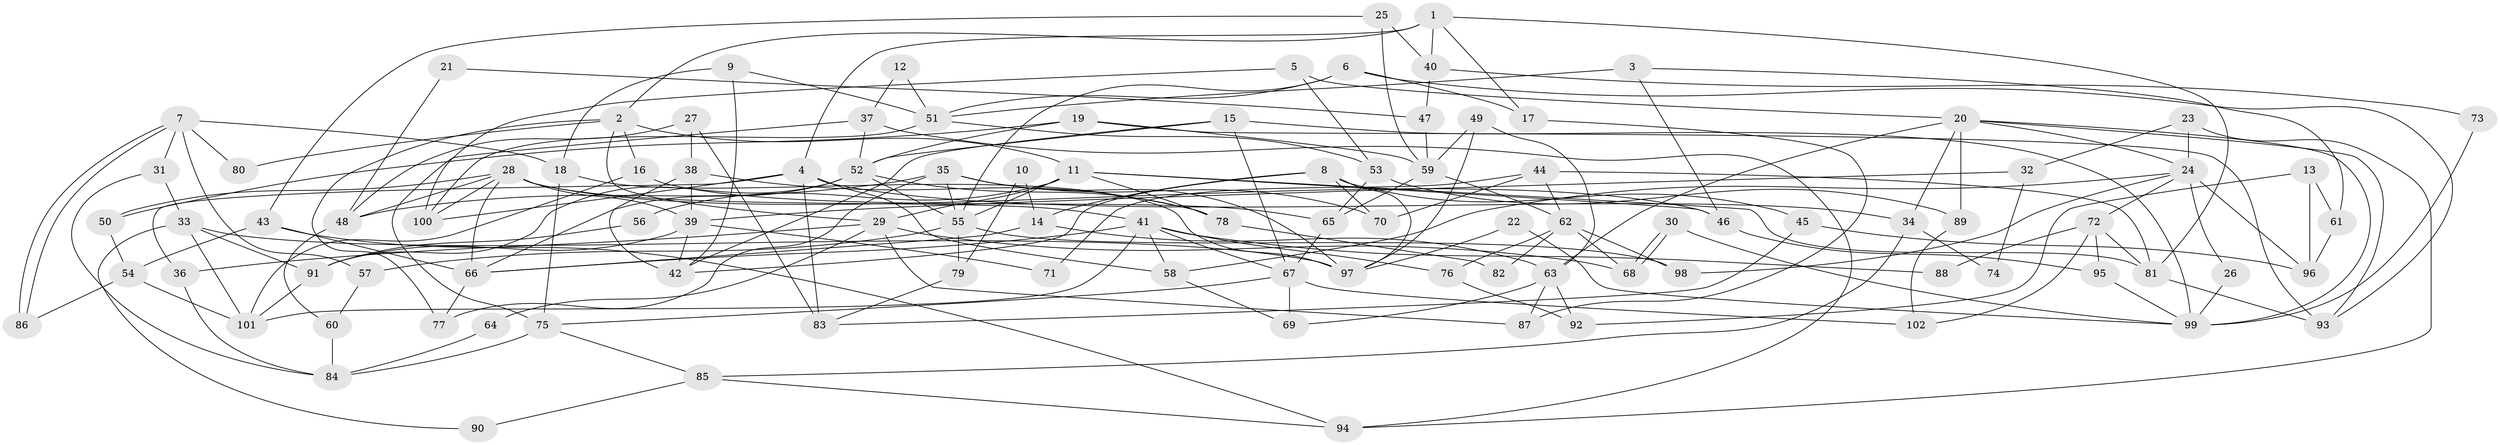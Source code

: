 // coarse degree distribution, {9: 0.0975609756097561, 14: 0.024390243902439025, 6: 0.14634146341463414, 10: 0.07317073170731707, 7: 0.04878048780487805, 5: 0.14634146341463414, 3: 0.21951219512195122, 8: 0.0975609756097561, 15: 0.024390243902439025, 4: 0.04878048780487805, 2: 0.04878048780487805, 12: 0.024390243902439025}
// Generated by graph-tools (version 1.1) at 2025/51/03/04/25 22:51:14]
// undirected, 102 vertices, 204 edges
graph export_dot {
  node [color=gray90,style=filled];
  1;
  2;
  3;
  4;
  5;
  6;
  7;
  8;
  9;
  10;
  11;
  12;
  13;
  14;
  15;
  16;
  17;
  18;
  19;
  20;
  21;
  22;
  23;
  24;
  25;
  26;
  27;
  28;
  29;
  30;
  31;
  32;
  33;
  34;
  35;
  36;
  37;
  38;
  39;
  40;
  41;
  42;
  43;
  44;
  45;
  46;
  47;
  48;
  49;
  50;
  51;
  52;
  53;
  54;
  55;
  56;
  57;
  58;
  59;
  60;
  61;
  62;
  63;
  64;
  65;
  66;
  67;
  68;
  69;
  70;
  71;
  72;
  73;
  74;
  75;
  76;
  77;
  78;
  79;
  80;
  81;
  82;
  83;
  84;
  85;
  86;
  87;
  88;
  89;
  90;
  91;
  92;
  93;
  94;
  95;
  96;
  97;
  98;
  99;
  100;
  101;
  102;
  1 -- 2;
  1 -- 17;
  1 -- 4;
  1 -- 40;
  1 -- 81;
  2 -- 11;
  2 -- 16;
  2 -- 29;
  2 -- 77;
  2 -- 80;
  3 -- 51;
  3 -- 46;
  3 -- 61;
  4 -- 36;
  4 -- 34;
  4 -- 58;
  4 -- 83;
  4 -- 100;
  5 -- 20;
  5 -- 100;
  5 -- 53;
  6 -- 55;
  6 -- 93;
  6 -- 17;
  6 -- 51;
  7 -- 86;
  7 -- 86;
  7 -- 18;
  7 -- 31;
  7 -- 57;
  7 -- 80;
  8 -- 14;
  8 -- 42;
  8 -- 45;
  8 -- 70;
  8 -- 97;
  9 -- 51;
  9 -- 18;
  9 -- 42;
  10 -- 14;
  10 -- 79;
  11 -- 55;
  11 -- 46;
  11 -- 29;
  11 -- 56;
  11 -- 78;
  11 -- 81;
  12 -- 51;
  12 -- 37;
  13 -- 96;
  13 -- 92;
  13 -- 61;
  14 -- 66;
  14 -- 63;
  15 -- 42;
  15 -- 67;
  15 -- 52;
  15 -- 99;
  16 -- 65;
  16 -- 101;
  17 -- 87;
  18 -- 75;
  18 -- 97;
  19 -- 93;
  19 -- 52;
  19 -- 50;
  19 -- 59;
  20 -- 63;
  20 -- 89;
  20 -- 24;
  20 -- 34;
  20 -- 93;
  20 -- 99;
  21 -- 47;
  21 -- 48;
  22 -- 97;
  22 -- 99;
  23 -- 24;
  23 -- 94;
  23 -- 32;
  24 -- 58;
  24 -- 26;
  24 -- 72;
  24 -- 96;
  24 -- 98;
  25 -- 43;
  25 -- 59;
  25 -- 40;
  26 -- 99;
  27 -- 83;
  27 -- 38;
  27 -- 48;
  28 -- 39;
  28 -- 66;
  28 -- 41;
  28 -- 46;
  28 -- 48;
  28 -- 50;
  28 -- 100;
  29 -- 36;
  29 -- 64;
  29 -- 68;
  29 -- 87;
  30 -- 99;
  30 -- 68;
  30 -- 68;
  31 -- 33;
  31 -- 84;
  32 -- 39;
  32 -- 74;
  33 -- 91;
  33 -- 97;
  33 -- 90;
  33 -- 101;
  34 -- 74;
  34 -- 85;
  35 -- 48;
  35 -- 55;
  35 -- 70;
  35 -- 77;
  35 -- 97;
  36 -- 84;
  37 -- 52;
  37 -- 75;
  37 -- 94;
  38 -- 78;
  38 -- 42;
  38 -- 39;
  39 -- 91;
  39 -- 42;
  39 -- 71;
  40 -- 47;
  40 -- 73;
  41 -- 66;
  41 -- 58;
  41 -- 67;
  41 -- 76;
  41 -- 88;
  41 -- 101;
  43 -- 66;
  43 -- 54;
  43 -- 94;
  44 -- 70;
  44 -- 81;
  44 -- 62;
  44 -- 71;
  45 -- 96;
  45 -- 83;
  46 -- 95;
  47 -- 59;
  48 -- 60;
  49 -- 97;
  49 -- 59;
  49 -- 63;
  50 -- 54;
  51 -- 100;
  51 -- 53;
  52 -- 55;
  52 -- 66;
  52 -- 78;
  52 -- 91;
  53 -- 65;
  53 -- 89;
  54 -- 101;
  54 -- 86;
  55 -- 98;
  55 -- 57;
  55 -- 79;
  56 -- 91;
  57 -- 60;
  58 -- 69;
  59 -- 62;
  59 -- 65;
  60 -- 84;
  61 -- 96;
  62 -- 68;
  62 -- 76;
  62 -- 82;
  62 -- 98;
  63 -- 69;
  63 -- 87;
  63 -- 92;
  64 -- 84;
  65 -- 67;
  66 -- 77;
  67 -- 69;
  67 -- 75;
  67 -- 102;
  72 -- 81;
  72 -- 88;
  72 -- 95;
  72 -- 102;
  73 -- 99;
  75 -- 85;
  75 -- 84;
  76 -- 92;
  78 -- 82;
  79 -- 83;
  81 -- 93;
  85 -- 94;
  85 -- 90;
  89 -- 102;
  91 -- 101;
  95 -- 99;
}
